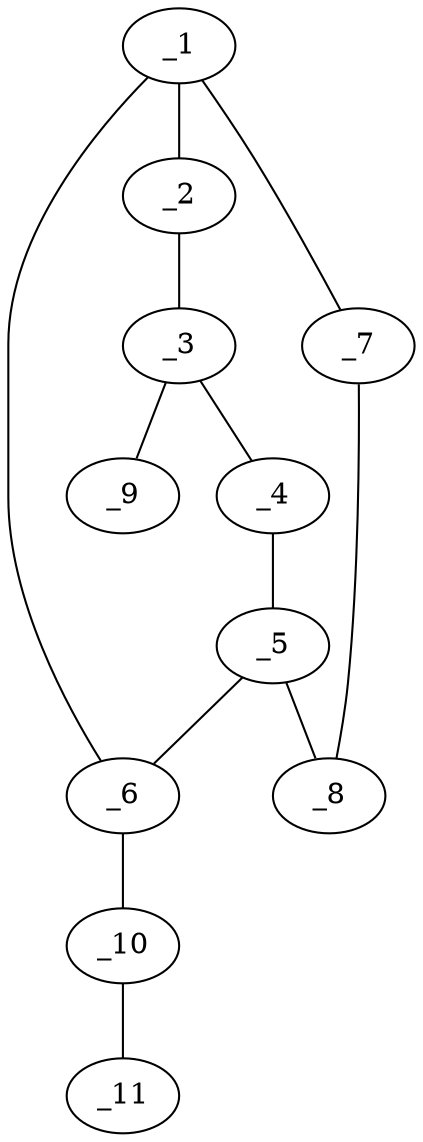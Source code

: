 graph molid673919 {
	_1	 [charge=0,
		chem=1,
		symbol="C  ",
		x="5.5735",
		y="-0.2062"];
	_2	 [charge=0,
		chem=1,
		symbol="C  ",
		x="2.9706",
		y="-1.014"];
	_1 -- _2	 [valence=1];
	_6	 [charge=0,
		chem=4,
		symbol="N  ",
		x="4.8369",
		y="0.7764"];
	_1 -- _6	 [valence=1];
	_7	 [charge=0,
		chem=1,
		symbol="C  ",
		x="7.4055",
		y="-0.965"];
	_1 -- _7	 [valence=1];
	_3	 [charge=0,
		chem=1,
		symbol="C  ",
		x="2.866",
		y="-2.0085"];
	_2 -- _3	 [valence=1];
	_4	 [charge=0,
		chem=1,
		symbol="C  ",
		x="3.7796",
		y="-2.4152"];
	_3 -- _4	 [valence=1];
	_9	 [charge=0,
		chem=2,
		symbol="O  ",
		x=2,
		y="-2.5085"];
	_3 -- _9	 [valence=2];
	_5	 [charge=0,
		chem=1,
		symbol="C  ",
		x="5.3147",
		y="-1.1721"];
	_4 -- _5	 [valence=1];
	_5 -- _6	 [valence=1];
	_8	 [charge=0,
		chem=1,
		symbol="C  ",
		x="7.1467",
		y="-1.9309"];
	_5 -- _8	 [valence=1];
	_10	 [charge=0,
		chem=1,
		symbol="C  ",
		x="4.3369",
		y="1.6425"];
	_6 -- _10	 [valence=1];
	_7 -- _8	 [valence=1];
	_11	 [charge=0,
		chem=4,
		symbol="N  ",
		x="3.8369",
		y="2.5085"];
	_10 -- _11	 [valence=3];
}
